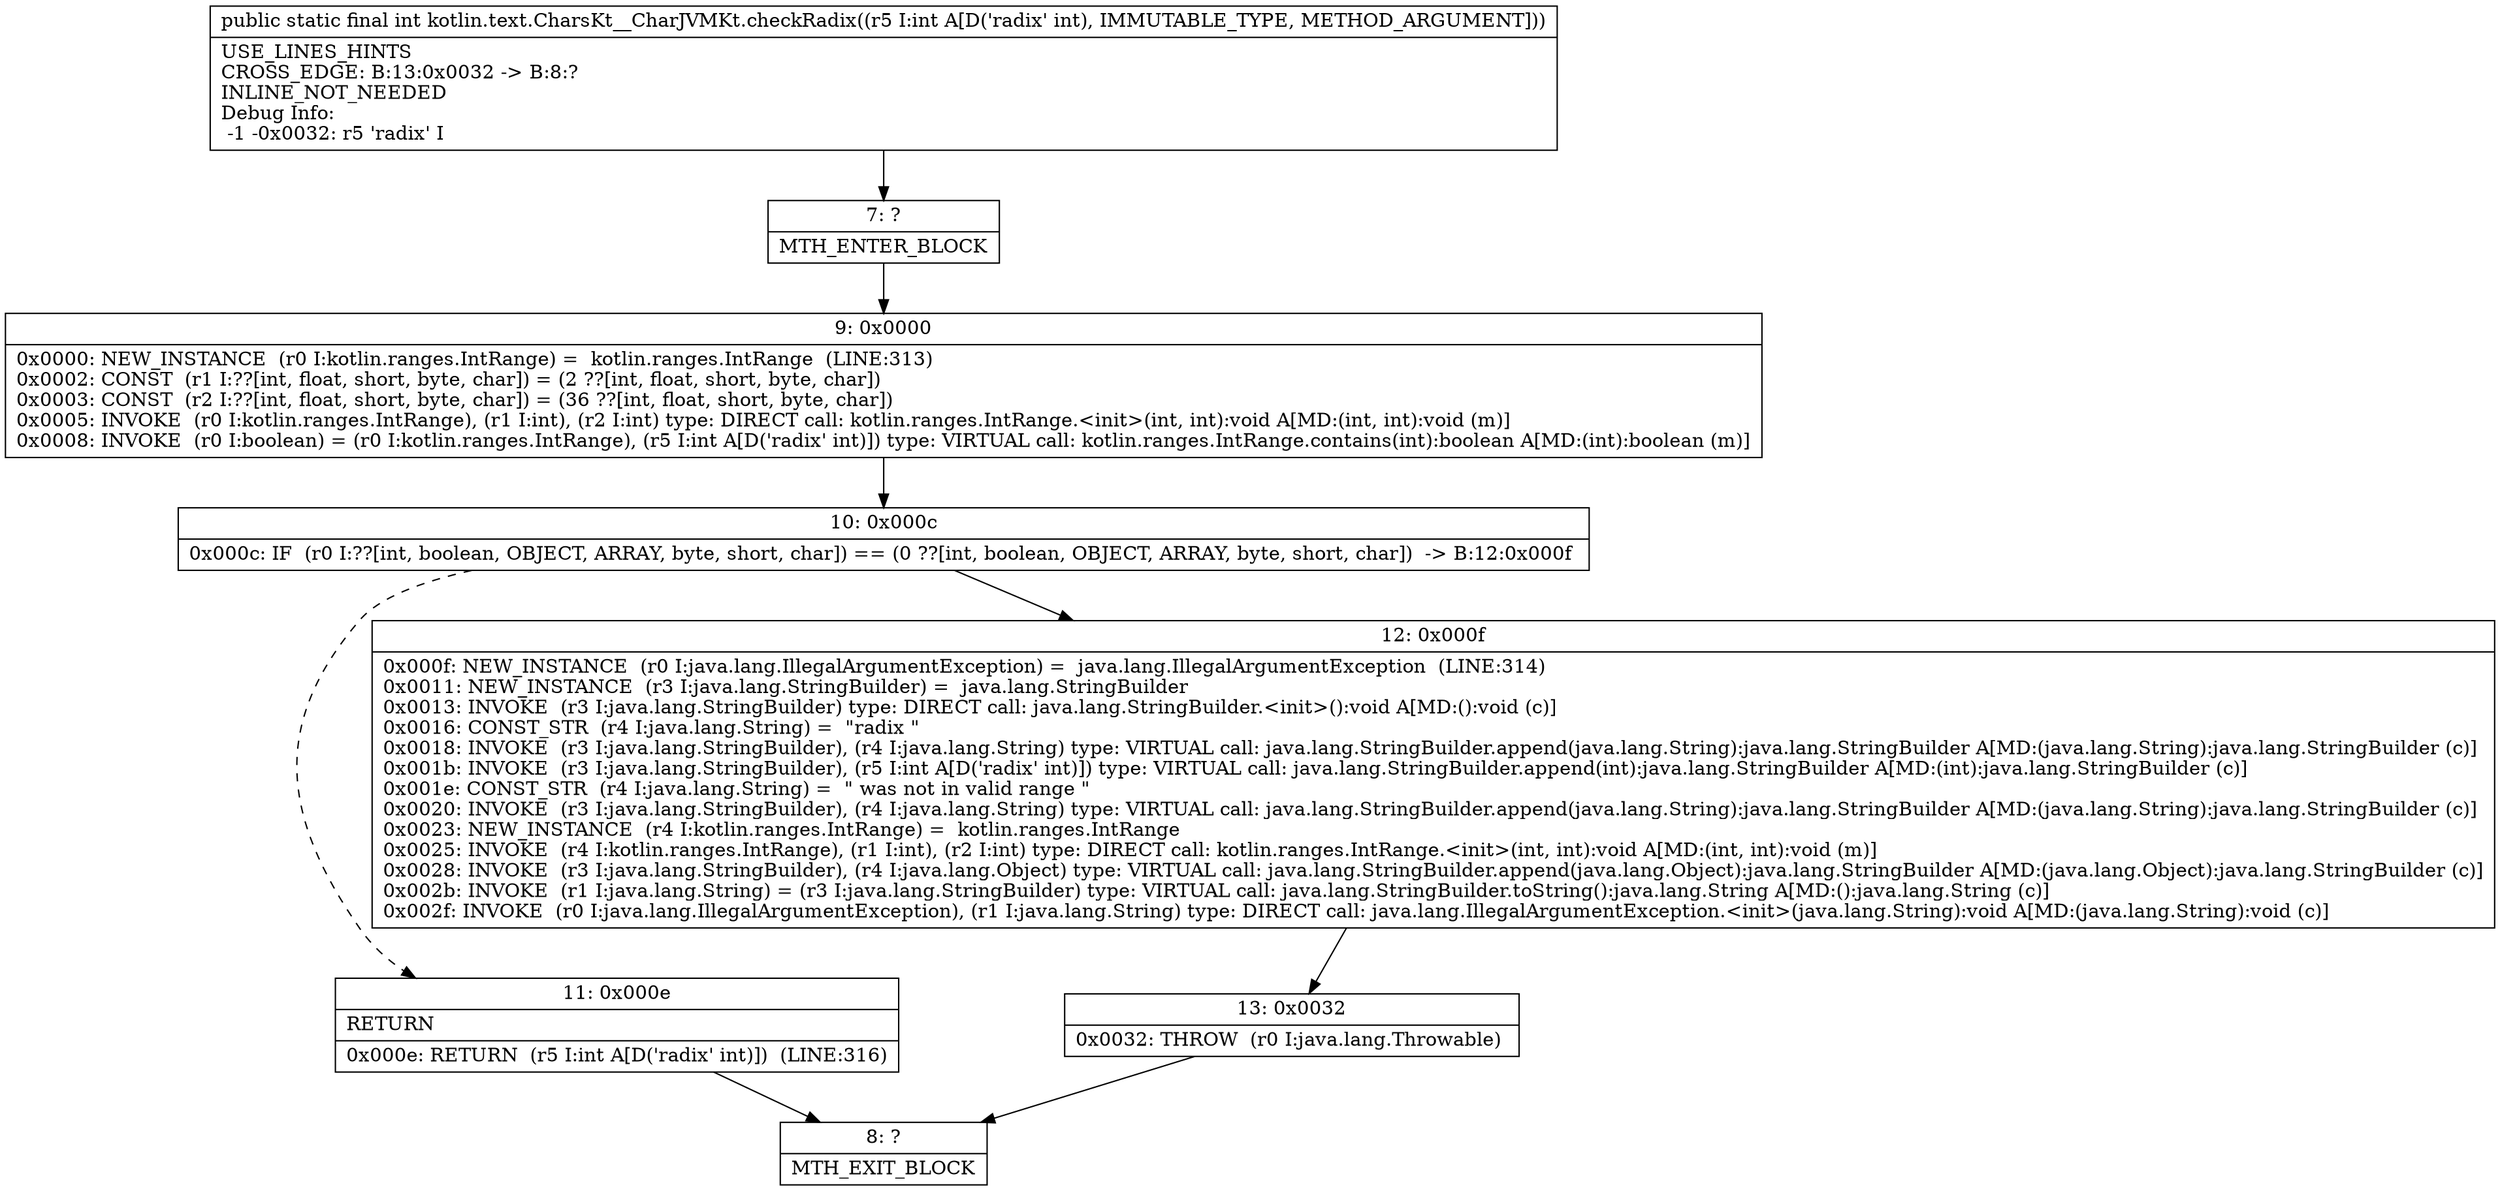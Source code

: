 digraph "CFG forkotlin.text.CharsKt__CharJVMKt.checkRadix(I)I" {
Node_7 [shape=record,label="{7\:\ ?|MTH_ENTER_BLOCK\l}"];
Node_9 [shape=record,label="{9\:\ 0x0000|0x0000: NEW_INSTANCE  (r0 I:kotlin.ranges.IntRange) =  kotlin.ranges.IntRange  (LINE:313)\l0x0002: CONST  (r1 I:??[int, float, short, byte, char]) = (2 ??[int, float, short, byte, char]) \l0x0003: CONST  (r2 I:??[int, float, short, byte, char]) = (36 ??[int, float, short, byte, char]) \l0x0005: INVOKE  (r0 I:kotlin.ranges.IntRange), (r1 I:int), (r2 I:int) type: DIRECT call: kotlin.ranges.IntRange.\<init\>(int, int):void A[MD:(int, int):void (m)]\l0x0008: INVOKE  (r0 I:boolean) = (r0 I:kotlin.ranges.IntRange), (r5 I:int A[D('radix' int)]) type: VIRTUAL call: kotlin.ranges.IntRange.contains(int):boolean A[MD:(int):boolean (m)]\l}"];
Node_10 [shape=record,label="{10\:\ 0x000c|0x000c: IF  (r0 I:??[int, boolean, OBJECT, ARRAY, byte, short, char]) == (0 ??[int, boolean, OBJECT, ARRAY, byte, short, char])  \-\> B:12:0x000f \l}"];
Node_11 [shape=record,label="{11\:\ 0x000e|RETURN\l|0x000e: RETURN  (r5 I:int A[D('radix' int)])  (LINE:316)\l}"];
Node_8 [shape=record,label="{8\:\ ?|MTH_EXIT_BLOCK\l}"];
Node_12 [shape=record,label="{12\:\ 0x000f|0x000f: NEW_INSTANCE  (r0 I:java.lang.IllegalArgumentException) =  java.lang.IllegalArgumentException  (LINE:314)\l0x0011: NEW_INSTANCE  (r3 I:java.lang.StringBuilder) =  java.lang.StringBuilder \l0x0013: INVOKE  (r3 I:java.lang.StringBuilder) type: DIRECT call: java.lang.StringBuilder.\<init\>():void A[MD:():void (c)]\l0x0016: CONST_STR  (r4 I:java.lang.String) =  \"radix \" \l0x0018: INVOKE  (r3 I:java.lang.StringBuilder), (r4 I:java.lang.String) type: VIRTUAL call: java.lang.StringBuilder.append(java.lang.String):java.lang.StringBuilder A[MD:(java.lang.String):java.lang.StringBuilder (c)]\l0x001b: INVOKE  (r3 I:java.lang.StringBuilder), (r5 I:int A[D('radix' int)]) type: VIRTUAL call: java.lang.StringBuilder.append(int):java.lang.StringBuilder A[MD:(int):java.lang.StringBuilder (c)]\l0x001e: CONST_STR  (r4 I:java.lang.String) =  \" was not in valid range \" \l0x0020: INVOKE  (r3 I:java.lang.StringBuilder), (r4 I:java.lang.String) type: VIRTUAL call: java.lang.StringBuilder.append(java.lang.String):java.lang.StringBuilder A[MD:(java.lang.String):java.lang.StringBuilder (c)]\l0x0023: NEW_INSTANCE  (r4 I:kotlin.ranges.IntRange) =  kotlin.ranges.IntRange \l0x0025: INVOKE  (r4 I:kotlin.ranges.IntRange), (r1 I:int), (r2 I:int) type: DIRECT call: kotlin.ranges.IntRange.\<init\>(int, int):void A[MD:(int, int):void (m)]\l0x0028: INVOKE  (r3 I:java.lang.StringBuilder), (r4 I:java.lang.Object) type: VIRTUAL call: java.lang.StringBuilder.append(java.lang.Object):java.lang.StringBuilder A[MD:(java.lang.Object):java.lang.StringBuilder (c)]\l0x002b: INVOKE  (r1 I:java.lang.String) = (r3 I:java.lang.StringBuilder) type: VIRTUAL call: java.lang.StringBuilder.toString():java.lang.String A[MD:():java.lang.String (c)]\l0x002f: INVOKE  (r0 I:java.lang.IllegalArgumentException), (r1 I:java.lang.String) type: DIRECT call: java.lang.IllegalArgumentException.\<init\>(java.lang.String):void A[MD:(java.lang.String):void (c)]\l}"];
Node_13 [shape=record,label="{13\:\ 0x0032|0x0032: THROW  (r0 I:java.lang.Throwable) \l}"];
MethodNode[shape=record,label="{public static final int kotlin.text.CharsKt__CharJVMKt.checkRadix((r5 I:int A[D('radix' int), IMMUTABLE_TYPE, METHOD_ARGUMENT]))  | USE_LINES_HINTS\lCROSS_EDGE: B:13:0x0032 \-\> B:8:?\lINLINE_NOT_NEEDED\lDebug Info:\l  \-1 \-0x0032: r5 'radix' I\l}"];
MethodNode -> Node_7;Node_7 -> Node_9;
Node_9 -> Node_10;
Node_10 -> Node_11[style=dashed];
Node_10 -> Node_12;
Node_11 -> Node_8;
Node_12 -> Node_13;
Node_13 -> Node_8;
}

